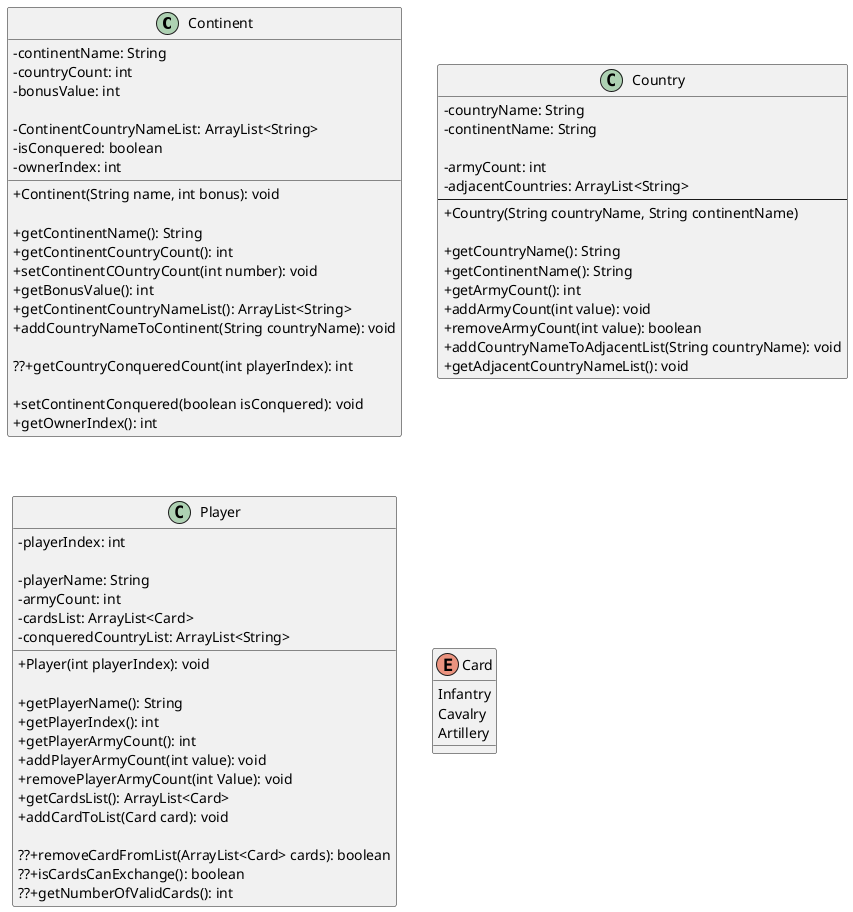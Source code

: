 @startuml
skinparam classAttributeIconSize 0

class Continent {
    -continentName: String
    -countryCount: int
    -bonusValue: int

    -ContinentCountryNameList: ArrayList<String>
    -isConquered: boolean
    -ownerIndex: int
    ____
    +Continent(String name, int bonus): void

    +getContinentName(): String
    +getContinentCountryCount(): int
    +setContinentCOuntryCount(int number): void
    +getBonusValue(): int
    +getContinentCountryNameList(): ArrayList<String>
    +addCountryNameToContinent(String countryName): void

    ??+getCountryConqueredCount(int playerIndex): int

    +setContinentConquered(boolean isConquered): void
    +getOwnerIndex(): int
}

class Country{
    -countryName: String
    -continentName: String

    -armyCount: int
    -adjacentCountries: ArrayList<String>
    ----
    +Country(String countryName, String continentName)

    +getCountryName(): String
    +getContinentName(): String
    +getArmyCount(): int
    +addArmyCount(int value): void
    +removeArmyCount(int value): boolean
    +addCountryNameToAdjacentList(String countryName): void
    +getAdjacentCountryNameList(): void
}

class Player{
    -playerIndex: int

    -playerName: String
    -armyCount: int
    -cardsList: ArrayList<Card>
    -conqueredCountryList: ArrayList<String>
    ____
    +Player(int playerIndex): void

    +getPlayerName(): String
    +getPlayerIndex(): int
    +getPlayerArmyCount(): int
    +addPlayerArmyCount(int value): void
    +removePlayerArmyCount(int Value): void
    +getCardsList(): ArrayList<Card>
    +addCardToList(Card card): void

    ??+removeCardFromList(ArrayList<Card> cards): boolean
    ??+isCardsCanExchange(): boolean
    ??+getNumberOfValidCards(): int
}

Enum Card{
    Infantry
    Cavalry
    Artillery
}


@enduml